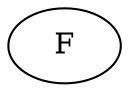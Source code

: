 //Parse tree for LL(1)
//Parsing of f i v i i i i w s s s x 

digraph "Parse tree" {
   shape=circle;
 F 
}